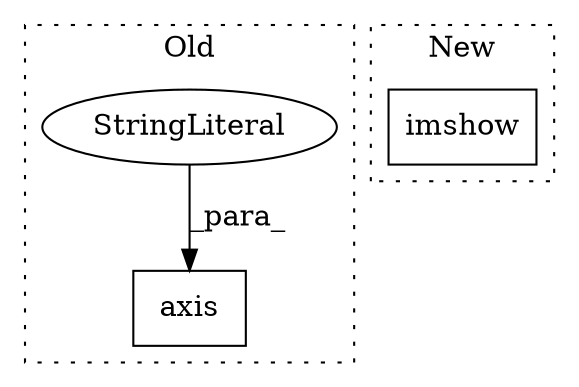digraph G {
subgraph cluster0 {
1 [label="axis" a="32" s="993,1003" l="5,1" shape="box"];
3 [label="StringLiteral" a="45" s="998" l="5" shape="ellipse"];
label = "Old";
style="dotted";
}
subgraph cluster1 {
2 [label="imshow" a="32" s="790,810" l="7,1" shape="box"];
label = "New";
style="dotted";
}
3 -> 1 [label="_para_"];
}